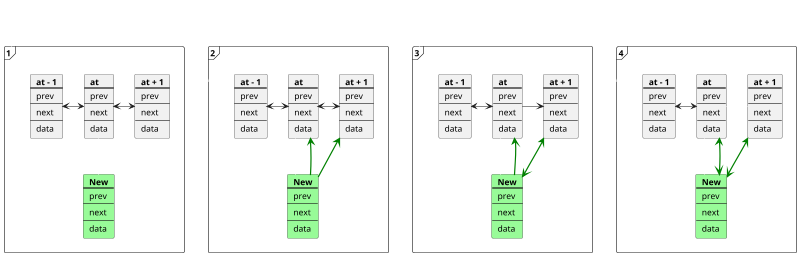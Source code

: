 @startuml

scale 800 width
frame "1" as first {
    card prev1 [
        <b>at - 1
        ====
        prev
        ----
        next
        ----
        data
    ]
    card current1 [
        <b>at
        ====
        prev
        ----
        next
        ----
        data
    ]
    card next1 [
        <b>at + 1
        ====
        prev
        ----
        next
        ----
        data
    ]
    card new1 #palegreen [
        <b>New
        ====
        prev
        ----
        next
        ----
        data
    ]
    prev1 <-r-> current1
    current1 <-r-> next1
    current1 -d- new1 #line:white
}

frame "2" as second {
    card prev2 [
        <b>at - 1
        ====
        prev
        ----
        next
        ----
        data
    ]
    card current2 [
        <b>at
        ====
        prev
        ----
        next
        ----
        data
    ]
    card next2 [
        <b>at + 1
        ====
        prev
        ----
        next
        ----
        data
    ]
    card new2 #palegreen [
        <b>New
        ====
        prev
        ----
        next
        ----
        data
    ]
    prev2 <-r-> current2
    current2 <-r-> next2
    current2 -d- new2 #line:white
    new2 -u-> next2 #line:green;line.bold
    new2 -u-> current2 #line:green;line.bold
}

frame "3" as third {
    card prev3 [
        <b>at - 1
        ====
        prev
        ----
        next
        ----
        data
    ]
    card current3 [
        <b>at
        ====
        prev
        ----
        next
        ----
        data
    ]
    card next3 [
        <b>at + 1
        ====
        prev
        ----
        next
        ----
        data
    ]
    card new3 #palegreen [
        <b>New
        ====
        prev
        ----
        next
        ----
        data
    ]
    prev3 <-r-> current3
    current3 -r-> next3
    current3 -d- new3 #line:white
    new3 <-u-> next3 #line:green;line.bold
    new3 -u-> current3 #line:green;line.bold
}

frame "4" as fourth {
    card prev4 [
        <b>at - 1
        ====
        prev
        ----
        next
        ----
        data
    ]
    card current4 [
        <b>at
        ====
        prev
        ----
        next
        ----
        data
    ]
    card next4 [
        <b>at + 1
        ====
        prev
        ----
        next
        ----
        data
    ]
    card new4 #palegreen [
        <b>New
        ====
        prev
        ----
        next
        ----
        data
    ]
    prev4 <-r-> current4
    current4 -r- next4 #line:white
    current4 -d- new4 #line:white
    new4 <-u-> next4 #line:green;line.bold
    current4 <-d-> new4 #line:green;line.bold
}

first -r- second #line:white
third -r- fourth #line:white

@enduml